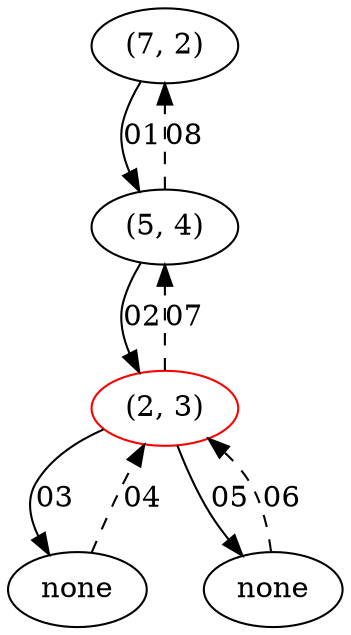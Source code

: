 digraph G {
    n72[label="(7, 2)"];
    n54[label="(5, 4)"];
    n23[label="(2, 3)",color="red"];
    nn23[label="none"];     # none nearer node of (2, 3)
    nf23[label="none"];     # none further node of (2, 3)

    n72 -> n54[label="01"];
    n54 -> n23[label="02"];
    n23 -> nn23[label="03"];
    nn23 -> n23[label="04",style="dashed"];
    n23 -> nf23[label="05"];
    nf23 -> n23[label="06",style="dashed"];
    n23 -> n54[label="07",style="dashed"];
    n54 -> n72[label="08",style="dashed"];
}
